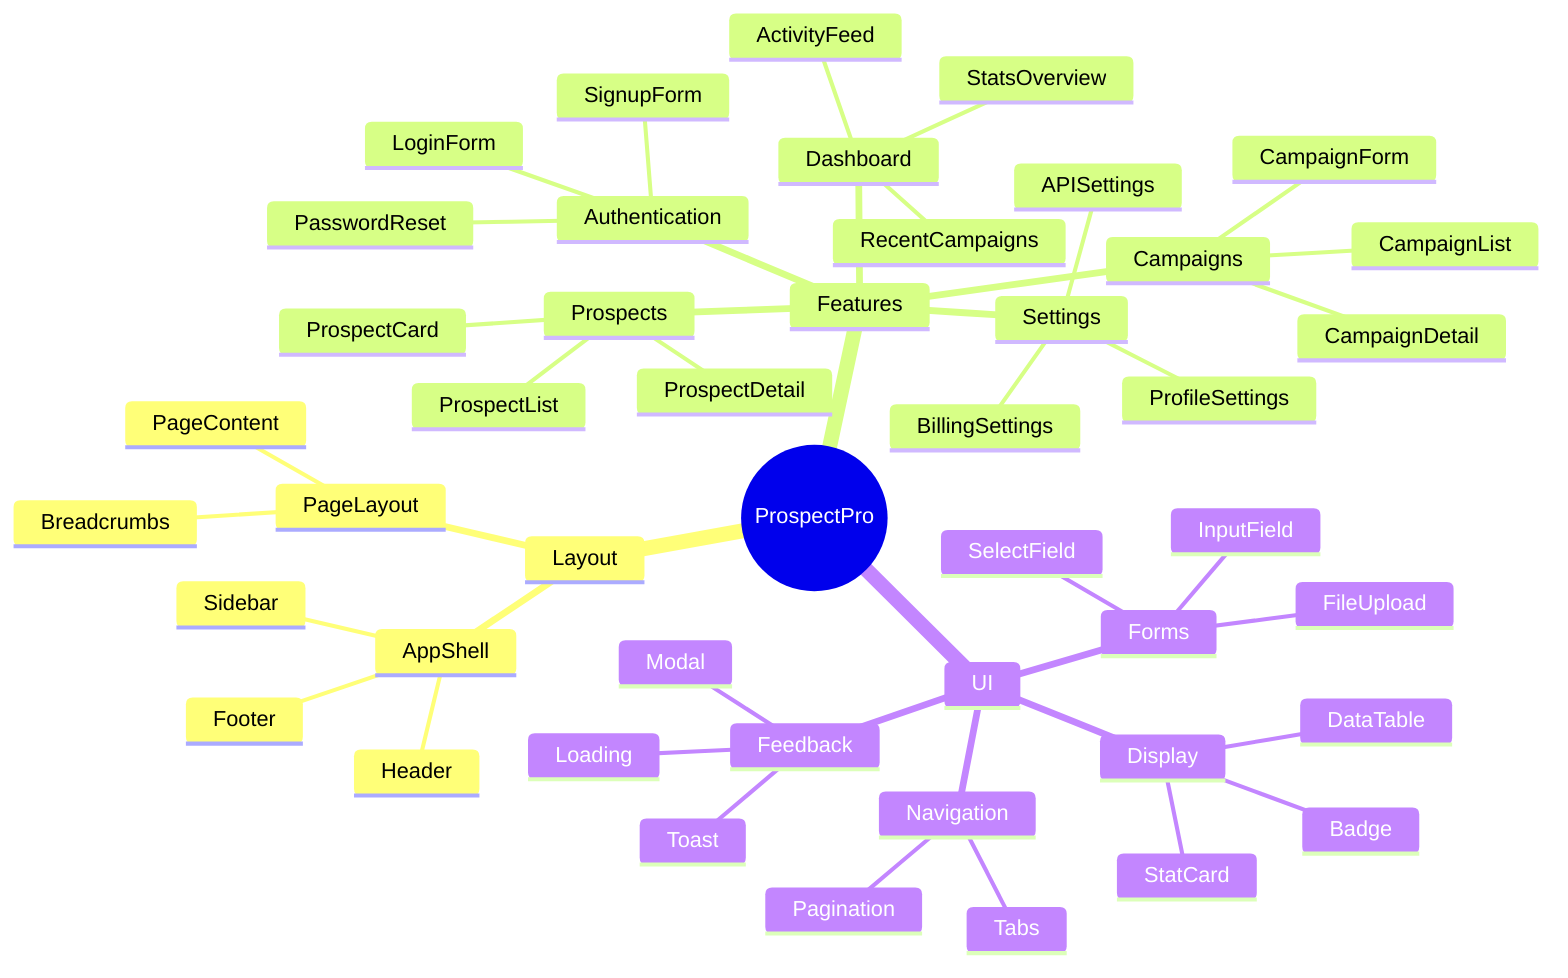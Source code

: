 ---
accTitle: Frontend Component Hierarchy
accDescr: Hierarchical organization of ProspectPro React components
domain: app-source
type: mindmap
title: Frontend Component Hierarchy
index: ../../mmd-shared/config/index.md
---



%%{init: { 'config': 'docs/mmd-shared/config/mermaid.config.json' } }%%


mindmap
  root((ProspectPro))
    Layout
      AppShell
        Header
        Sidebar
        Footer
      PageLayout
        Breadcrumbs
        PageContent
    Features
      Authentication
        LoginForm
        SignupForm
        PasswordReset
      Dashboard
        StatsOverview
        RecentCampaigns
        ActivityFeed
      Campaigns
        CampaignList
        CampaignForm
        CampaignDetail
      Prospects
        ProspectList
        ProspectCard
        ProspectDetail
      Settings
        ProfileSettings
        BillingSettings
        APISettings
    UI
      Forms
        InputField
        SelectField
        FileUpload
      Display
        DataTable
        StatCard
        Badge
      Navigation
        Tabs
        Pagination
      Feedback
        Toast
        Modal
        Loading
